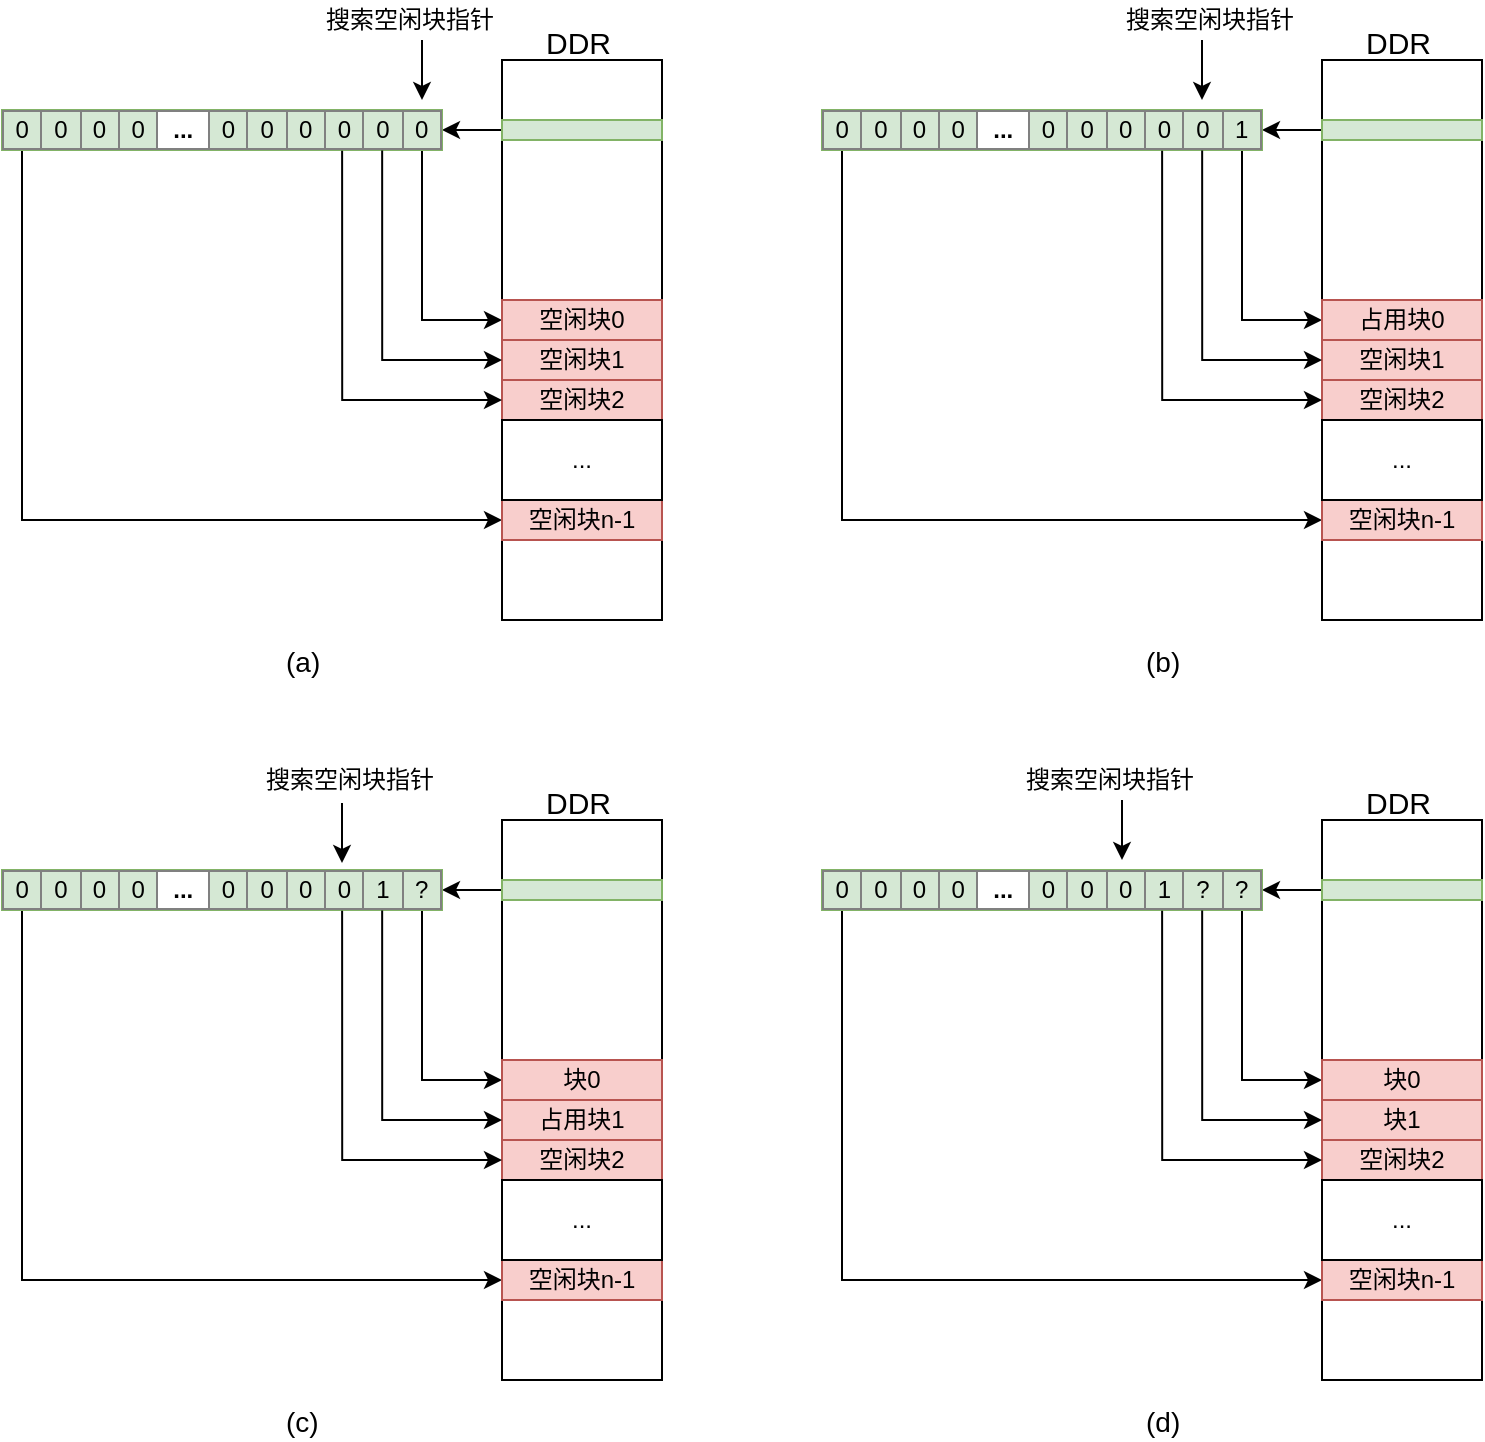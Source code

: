 <mxfile version="12.2.2" type="device" pages="1"><diagram id="cX0UxObZfCCzXcBes0U5" name="Page-1"><mxGraphModel dx="1261" dy="933" grid="1" gridSize="10" guides="1" tooltips="1" connect="1" arrows="1" fold="1" page="1" pageScale="1" pageWidth="827" pageHeight="1169" math="0" shadow="0"><root><mxCell id="0"/><mxCell id="1" parent="0"/><mxCell id="hi5CJ2Xyyd6QmWiaBLio-1" value="" style="rounded=0;whiteSpace=wrap;html=1;" vertex="1" parent="1"><mxGeometry x="280" y="960" width="80" height="280" as="geometry"/></mxCell><mxCell id="hi5CJ2Xyyd6QmWiaBLio-2" value="&lt;font style=&quot;font-size: 15px&quot;&gt;DDR&lt;/font&gt;" style="text;html=1;resizable=0;points=[];autosize=1;align=left;verticalAlign=top;spacingTop=-4;" vertex="1" parent="1"><mxGeometry x="300" y="940" width="50" height="20" as="geometry"/></mxCell><mxCell id="hi5CJ2Xyyd6QmWiaBLio-3" style="edgeStyle=orthogonalEdgeStyle;rounded=0;orthogonalLoop=1;jettySize=auto;html=1;entryX=1;entryY=0.5;entryDx=0;entryDy=0;" edge="1" parent="1" source="hi5CJ2Xyyd6QmWiaBLio-4" target="hi5CJ2Xyyd6QmWiaBLio-7"><mxGeometry relative="1" as="geometry"><Array as="points"><mxPoint x="260" y="995"/><mxPoint x="260" y="995"/></Array></mxGeometry></mxCell><mxCell id="hi5CJ2Xyyd6QmWiaBLio-4" value="" style="rounded=0;whiteSpace=wrap;html=1;fillColor=#d5e8d4;strokeColor=#82b366;" vertex="1" parent="1"><mxGeometry x="280" y="990" width="80" height="10" as="geometry"/></mxCell><mxCell id="hi5CJ2Xyyd6QmWiaBLio-5" style="edgeStyle=orthogonalEdgeStyle;rounded=0;orthogonalLoop=1;jettySize=auto;html=1;entryX=0;entryY=0.5;entryDx=0;entryDy=0;" edge="1" parent="1" source="hi5CJ2Xyyd6QmWiaBLio-7" target="hi5CJ2Xyyd6QmWiaBLio-8"><mxGeometry relative="1" as="geometry"><Array as="points"><mxPoint x="240" y="1090"/></Array></mxGeometry></mxCell><mxCell id="hi5CJ2Xyyd6QmWiaBLio-6" style="edgeStyle=orthogonalEdgeStyle;rounded=0;orthogonalLoop=1;jettySize=auto;html=1;entryX=0;entryY=0.5;entryDx=0;entryDy=0;" edge="1" parent="1" source="hi5CJ2Xyyd6QmWiaBLio-7" target="hi5CJ2Xyyd6QmWiaBLio-11"><mxGeometry relative="1" as="geometry"><mxPoint x="170" y="1170" as="targetPoint"/><Array as="points"><mxPoint x="40" y="1190"/></Array></mxGeometry></mxCell><mxCell id="hi5CJ2Xyyd6QmWiaBLio-7" value="&lt;table border=&quot;1&quot; width=&quot;100%&quot; style=&quot;width: 100% ; height: 100% ; border-collapse: collapse&quot;&gt;&lt;tbody&gt;&lt;tr&gt;&lt;td align=&quot;center&quot;&gt;0&lt;/td&gt;&lt;td style=&quot;text-align: center&quot;&gt;0&lt;/td&gt;&lt;td style=&quot;text-align: center&quot;&gt;0&lt;/td&gt;&lt;td style=&quot;text-align: center&quot;&gt;0&lt;/td&gt;&lt;td style=&quot;text-align: center ; background-color: rgb(255 , 255 , 255)&quot;&gt;&lt;b&gt;...&lt;/b&gt;&lt;/td&gt;&lt;td style=&quot;text-align: center&quot;&gt;0&lt;/td&gt;&lt;td style=&quot;text-align: center&quot;&gt;0&lt;/td&gt;&lt;td style=&quot;text-align: center&quot;&gt;0&lt;/td&gt;&lt;td style=&quot;text-align: center&quot;&gt;0&lt;/td&gt;&lt;td style=&quot;text-align: center&quot;&gt;0&lt;/td&gt;&lt;td align=&quot;center&quot;&gt;0&lt;/td&gt;&lt;/tr&gt;&lt;/tbody&gt;&lt;/table&gt;" style="text;html=1;strokeColor=#82b366;fillColor=#d5e8d4;overflow=fill;" vertex="1" parent="1"><mxGeometry x="30" y="985" width="220" height="20" as="geometry"/></mxCell><mxCell id="hi5CJ2Xyyd6QmWiaBLio-8" value="空闲块0" style="rounded=0;whiteSpace=wrap;html=1;fillColor=#f8cecc;strokeColor=#b85450;" vertex="1" parent="1"><mxGeometry x="280" y="1080" width="80" height="20" as="geometry"/></mxCell><mxCell id="hi5CJ2Xyyd6QmWiaBLio-9" value="空闲块1" style="rounded=0;whiteSpace=wrap;html=1;fillColor=#f8cecc;strokeColor=#b85450;" vertex="1" parent="1"><mxGeometry x="280" y="1100" width="80" height="20" as="geometry"/></mxCell><mxCell id="hi5CJ2Xyyd6QmWiaBLio-10" value="空闲块2" style="rounded=0;whiteSpace=wrap;html=1;fillColor=#f8cecc;strokeColor=#b85450;" vertex="1" parent="1"><mxGeometry x="280" y="1120" width="80" height="20" as="geometry"/></mxCell><mxCell id="hi5CJ2Xyyd6QmWiaBLio-11" value="空闲块n-1" style="rounded=0;whiteSpace=wrap;html=1;fillColor=#f8cecc;strokeColor=#b85450;" vertex="1" parent="1"><mxGeometry x="280" y="1180" width="80" height="20" as="geometry"/></mxCell><mxCell id="hi5CJ2Xyyd6QmWiaBLio-12" value="..." style="rounded=0;whiteSpace=wrap;html=1;" vertex="1" parent="1"><mxGeometry x="280" y="1140" width="80" height="40" as="geometry"/></mxCell><mxCell id="hi5CJ2Xyyd6QmWiaBLio-13" style="edgeStyle=orthogonalEdgeStyle;rounded=0;orthogonalLoop=1;jettySize=auto;html=1;entryX=0;entryY=0.5;entryDx=0;entryDy=0;exitX=0.864;exitY=1.014;exitDx=0;exitDy=0;exitPerimeter=0;" edge="1" parent="1" target="hi5CJ2Xyyd6QmWiaBLio-9" source="hi5CJ2Xyyd6QmWiaBLio-7"><mxGeometry relative="1" as="geometry"><mxPoint x="220" y="1010" as="sourcePoint"/><mxPoint x="260" y="1090.095" as="targetPoint"/><Array as="points"><mxPoint x="220" y="1110"/></Array></mxGeometry></mxCell><mxCell id="hi5CJ2Xyyd6QmWiaBLio-14" style="edgeStyle=orthogonalEdgeStyle;rounded=0;orthogonalLoop=1;jettySize=auto;html=1;entryX=0;entryY=0.5;entryDx=0;entryDy=0;exitX=0.773;exitY=1.018;exitDx=0;exitDy=0;exitPerimeter=0;" edge="1" parent="1" target="hi5CJ2Xyyd6QmWiaBLio-10" source="hi5CJ2Xyyd6QmWiaBLio-7"><mxGeometry relative="1" as="geometry"><mxPoint x="200" y="1010" as="sourcePoint"/><mxPoint x="270" y="1130" as="targetPoint"/><Array as="points"><mxPoint x="200" y="1130"/></Array></mxGeometry></mxCell><mxCell id="hi5CJ2Xyyd6QmWiaBLio-19" value="" style="endArrow=classic;html=1;" edge="1" parent="1"><mxGeometry width="50" height="50" relative="1" as="geometry"><mxPoint x="240" y="950" as="sourcePoint"/><mxPoint x="240" y="980" as="targetPoint"/></mxGeometry></mxCell><mxCell id="hi5CJ2Xyyd6QmWiaBLio-20" value="搜索空闲块指针" style="text;html=1;resizable=0;points=[];autosize=1;align=left;verticalAlign=top;spacingTop=-4;" vertex="1" parent="1"><mxGeometry x="190" y="930" width="100" height="20" as="geometry"/></mxCell><mxCell id="hi5CJ2Xyyd6QmWiaBLio-22" value="&lt;font style=&quot;font-size: 14px&quot;&gt;(a)&lt;/font&gt;" style="text;html=1;resizable=0;points=[];autosize=1;align=left;verticalAlign=top;spacingTop=-4;" vertex="1" parent="1"><mxGeometry x="170" y="1250" width="30" height="20" as="geometry"/></mxCell><mxCell id="hi5CJ2Xyyd6QmWiaBLio-23" value="" style="rounded=0;whiteSpace=wrap;html=1;" vertex="1" parent="1"><mxGeometry x="690" y="960" width="80" height="280" as="geometry"/></mxCell><mxCell id="hi5CJ2Xyyd6QmWiaBLio-24" value="&lt;font style=&quot;font-size: 15px&quot;&gt;DDR&lt;/font&gt;" style="text;html=1;resizable=0;points=[];autosize=1;align=left;verticalAlign=top;spacingTop=-4;" vertex="1" parent="1"><mxGeometry x="710" y="940" width="50" height="20" as="geometry"/></mxCell><mxCell id="hi5CJ2Xyyd6QmWiaBLio-25" style="edgeStyle=orthogonalEdgeStyle;rounded=0;orthogonalLoop=1;jettySize=auto;html=1;entryX=1;entryY=0.5;entryDx=0;entryDy=0;" edge="1" source="hi5CJ2Xyyd6QmWiaBLio-26" target="hi5CJ2Xyyd6QmWiaBLio-29" parent="1"><mxGeometry relative="1" as="geometry"><Array as="points"><mxPoint x="670" y="995"/><mxPoint x="670" y="995"/></Array></mxGeometry></mxCell><mxCell id="hi5CJ2Xyyd6QmWiaBLio-26" value="" style="rounded=0;whiteSpace=wrap;html=1;fillColor=#d5e8d4;strokeColor=#82b366;" vertex="1" parent="1"><mxGeometry x="690" y="990" width="80" height="10" as="geometry"/></mxCell><mxCell id="hi5CJ2Xyyd6QmWiaBLio-27" style="edgeStyle=orthogonalEdgeStyle;rounded=0;orthogonalLoop=1;jettySize=auto;html=1;entryX=0;entryY=0.5;entryDx=0;entryDy=0;" edge="1" source="hi5CJ2Xyyd6QmWiaBLio-29" target="hi5CJ2Xyyd6QmWiaBLio-30" parent="1"><mxGeometry relative="1" as="geometry"><Array as="points"><mxPoint x="650" y="1090"/></Array></mxGeometry></mxCell><mxCell id="hi5CJ2Xyyd6QmWiaBLio-28" style="edgeStyle=orthogonalEdgeStyle;rounded=0;orthogonalLoop=1;jettySize=auto;html=1;entryX=0;entryY=0.5;entryDx=0;entryDy=0;" edge="1" source="hi5CJ2Xyyd6QmWiaBLio-29" target="hi5CJ2Xyyd6QmWiaBLio-33" parent="1"><mxGeometry relative="1" as="geometry"><mxPoint x="580" y="1170" as="targetPoint"/><Array as="points"><mxPoint x="450" y="1190"/></Array></mxGeometry></mxCell><mxCell id="hi5CJ2Xyyd6QmWiaBLio-29" value="&lt;table border=&quot;1&quot; width=&quot;100%&quot; style=&quot;width: 100% ; height: 100% ; border-collapse: collapse&quot;&gt;&lt;tbody&gt;&lt;tr&gt;&lt;td align=&quot;center&quot;&gt;0&lt;/td&gt;&lt;td style=&quot;text-align: center&quot;&gt;0&lt;/td&gt;&lt;td style=&quot;text-align: center&quot;&gt;0&lt;/td&gt;&lt;td style=&quot;text-align: center&quot;&gt;0&lt;/td&gt;&lt;td style=&quot;text-align: center ; background-color: rgb(255 , 255 , 255)&quot;&gt;&lt;b&gt;...&lt;/b&gt;&lt;/td&gt;&lt;td style=&quot;text-align: center&quot;&gt;0&lt;/td&gt;&lt;td style=&quot;text-align: center&quot;&gt;0&lt;/td&gt;&lt;td style=&quot;text-align: center&quot;&gt;0&lt;/td&gt;&lt;td style=&quot;text-align: center&quot;&gt;0&lt;/td&gt;&lt;td style=&quot;text-align: center&quot;&gt;0&lt;/td&gt;&lt;td align=&quot;center&quot;&gt;1&lt;/td&gt;&lt;/tr&gt;&lt;/tbody&gt;&lt;/table&gt;" style="text;html=1;strokeColor=#82b366;fillColor=#d5e8d4;overflow=fill;" vertex="1" parent="1"><mxGeometry x="440" y="985" width="220" height="20" as="geometry"/></mxCell><mxCell id="hi5CJ2Xyyd6QmWiaBLio-30" value="占用块0" style="rounded=0;whiteSpace=wrap;html=1;fillColor=#f8cecc;strokeColor=#b85450;" vertex="1" parent="1"><mxGeometry x="690" y="1080" width="80" height="20" as="geometry"/></mxCell><mxCell id="hi5CJ2Xyyd6QmWiaBLio-31" value="空闲块1" style="rounded=0;whiteSpace=wrap;html=1;fillColor=#f8cecc;strokeColor=#b85450;" vertex="1" parent="1"><mxGeometry x="690" y="1100" width="80" height="20" as="geometry"/></mxCell><mxCell id="hi5CJ2Xyyd6QmWiaBLio-32" value="空闲块2" style="rounded=0;whiteSpace=wrap;html=1;fillColor=#f8cecc;strokeColor=#b85450;" vertex="1" parent="1"><mxGeometry x="690" y="1120" width="80" height="20" as="geometry"/></mxCell><mxCell id="hi5CJ2Xyyd6QmWiaBLio-33" value="空闲块n-1" style="rounded=0;whiteSpace=wrap;html=1;fillColor=#f8cecc;strokeColor=#b85450;" vertex="1" parent="1"><mxGeometry x="690" y="1180" width="80" height="20" as="geometry"/></mxCell><mxCell id="hi5CJ2Xyyd6QmWiaBLio-34" value="..." style="rounded=0;whiteSpace=wrap;html=1;" vertex="1" parent="1"><mxGeometry x="690" y="1140" width="80" height="40" as="geometry"/></mxCell><mxCell id="hi5CJ2Xyyd6QmWiaBLio-35" style="edgeStyle=orthogonalEdgeStyle;rounded=0;orthogonalLoop=1;jettySize=auto;html=1;entryX=0;entryY=0.5;entryDx=0;entryDy=0;exitX=0.864;exitY=1.014;exitDx=0;exitDy=0;exitPerimeter=0;" edge="1" source="hi5CJ2Xyyd6QmWiaBLio-29" target="hi5CJ2Xyyd6QmWiaBLio-31" parent="1"><mxGeometry relative="1" as="geometry"><mxPoint x="630" y="1010" as="sourcePoint"/><mxPoint x="670" y="1090.095" as="targetPoint"/><Array as="points"><mxPoint x="630" y="1110"/></Array></mxGeometry></mxCell><mxCell id="hi5CJ2Xyyd6QmWiaBLio-36" style="edgeStyle=orthogonalEdgeStyle;rounded=0;orthogonalLoop=1;jettySize=auto;html=1;entryX=0;entryY=0.5;entryDx=0;entryDy=0;exitX=0.773;exitY=1.018;exitDx=0;exitDy=0;exitPerimeter=0;" edge="1" source="hi5CJ2Xyyd6QmWiaBLio-29" target="hi5CJ2Xyyd6QmWiaBLio-32" parent="1"><mxGeometry relative="1" as="geometry"><mxPoint x="610" y="1010" as="sourcePoint"/><mxPoint x="680" y="1130" as="targetPoint"/><Array as="points"><mxPoint x="610" y="1130"/></Array></mxGeometry></mxCell><mxCell id="hi5CJ2Xyyd6QmWiaBLio-37" value="" style="endArrow=classic;html=1;" edge="1" parent="1"><mxGeometry width="50" height="50" relative="1" as="geometry"><mxPoint x="630" y="950" as="sourcePoint"/><mxPoint x="630" y="980" as="targetPoint"/></mxGeometry></mxCell><mxCell id="hi5CJ2Xyyd6QmWiaBLio-38" value="搜索空闲块指针" style="text;html=1;resizable=0;points=[];autosize=1;align=left;verticalAlign=top;spacingTop=-4;" vertex="1" parent="1"><mxGeometry x="590" y="930" width="100" height="20" as="geometry"/></mxCell><mxCell id="hi5CJ2Xyyd6QmWiaBLio-73" value="" style="rounded=0;whiteSpace=wrap;html=1;" vertex="1" parent="1"><mxGeometry x="280" y="1340" width="80" height="280" as="geometry"/></mxCell><mxCell id="hi5CJ2Xyyd6QmWiaBLio-74" value="&lt;font style=&quot;font-size: 15px&quot;&gt;DDR&lt;/font&gt;" style="text;html=1;resizable=0;points=[];autosize=1;align=left;verticalAlign=top;spacingTop=-4;" vertex="1" parent="1"><mxGeometry x="300" y="1320" width="50" height="20" as="geometry"/></mxCell><mxCell id="hi5CJ2Xyyd6QmWiaBLio-75" style="edgeStyle=orthogonalEdgeStyle;rounded=0;orthogonalLoop=1;jettySize=auto;html=1;entryX=1;entryY=0.5;entryDx=0;entryDy=0;" edge="1" source="hi5CJ2Xyyd6QmWiaBLio-76" target="hi5CJ2Xyyd6QmWiaBLio-79" parent="1"><mxGeometry relative="1" as="geometry"><Array as="points"><mxPoint x="260" y="1375"/><mxPoint x="260" y="1375"/></Array></mxGeometry></mxCell><mxCell id="hi5CJ2Xyyd6QmWiaBLio-76" value="" style="rounded=0;whiteSpace=wrap;html=1;fillColor=#d5e8d4;strokeColor=#82b366;" vertex="1" parent="1"><mxGeometry x="280" y="1370" width="80" height="10" as="geometry"/></mxCell><mxCell id="hi5CJ2Xyyd6QmWiaBLio-77" style="edgeStyle=orthogonalEdgeStyle;rounded=0;orthogonalLoop=1;jettySize=auto;html=1;entryX=0;entryY=0.5;entryDx=0;entryDy=0;" edge="1" source="hi5CJ2Xyyd6QmWiaBLio-79" target="hi5CJ2Xyyd6QmWiaBLio-80" parent="1"><mxGeometry relative="1" as="geometry"><Array as="points"><mxPoint x="240" y="1470"/></Array></mxGeometry></mxCell><mxCell id="hi5CJ2Xyyd6QmWiaBLio-78" style="edgeStyle=orthogonalEdgeStyle;rounded=0;orthogonalLoop=1;jettySize=auto;html=1;entryX=0;entryY=0.5;entryDx=0;entryDy=0;" edge="1" source="hi5CJ2Xyyd6QmWiaBLio-79" target="hi5CJ2Xyyd6QmWiaBLio-83" parent="1"><mxGeometry relative="1" as="geometry"><mxPoint x="170" y="1550" as="targetPoint"/><Array as="points"><mxPoint x="40" y="1570"/></Array></mxGeometry></mxCell><mxCell id="hi5CJ2Xyyd6QmWiaBLio-79" value="&lt;table border=&quot;1&quot; width=&quot;100%&quot; style=&quot;width: 100% ; height: 100% ; border-collapse: collapse&quot;&gt;&lt;tbody&gt;&lt;tr&gt;&lt;td align=&quot;center&quot;&gt;0&lt;/td&gt;&lt;td style=&quot;text-align: center&quot;&gt;0&lt;/td&gt;&lt;td style=&quot;text-align: center&quot;&gt;0&lt;/td&gt;&lt;td style=&quot;text-align: center&quot;&gt;0&lt;/td&gt;&lt;td style=&quot;text-align: center ; background-color: rgb(255 , 255 , 255)&quot;&gt;&lt;b&gt;...&lt;/b&gt;&lt;/td&gt;&lt;td style=&quot;text-align: center&quot;&gt;0&lt;/td&gt;&lt;td style=&quot;text-align: center&quot;&gt;0&lt;/td&gt;&lt;td style=&quot;text-align: center&quot;&gt;0&lt;/td&gt;&lt;td style=&quot;text-align: center&quot;&gt;0&lt;/td&gt;&lt;td style=&quot;text-align: center&quot;&gt;1&lt;/td&gt;&lt;td align=&quot;center&quot;&gt;?&lt;/td&gt;&lt;/tr&gt;&lt;/tbody&gt;&lt;/table&gt;" style="text;html=1;strokeColor=#82b366;fillColor=#d5e8d4;overflow=fill;" vertex="1" parent="1"><mxGeometry x="30" y="1365" width="220" height="20" as="geometry"/></mxCell><mxCell id="hi5CJ2Xyyd6QmWiaBLio-80" value="块0" style="rounded=0;whiteSpace=wrap;html=1;fillColor=#f8cecc;strokeColor=#b85450;" vertex="1" parent="1"><mxGeometry x="280" y="1460" width="80" height="20" as="geometry"/></mxCell><mxCell id="hi5CJ2Xyyd6QmWiaBLio-81" value="占用块1" style="rounded=0;whiteSpace=wrap;html=1;fillColor=#f8cecc;strokeColor=#b85450;" vertex="1" parent="1"><mxGeometry x="280" y="1480" width="80" height="20" as="geometry"/></mxCell><mxCell id="hi5CJ2Xyyd6QmWiaBLio-82" value="空闲块2" style="rounded=0;whiteSpace=wrap;html=1;fillColor=#f8cecc;strokeColor=#b85450;" vertex="1" parent="1"><mxGeometry x="280" y="1500" width="80" height="20" as="geometry"/></mxCell><mxCell id="hi5CJ2Xyyd6QmWiaBLio-83" value="空闲块n-1" style="rounded=0;whiteSpace=wrap;html=1;fillColor=#f8cecc;strokeColor=#b85450;" vertex="1" parent="1"><mxGeometry x="280" y="1560" width="80" height="20" as="geometry"/></mxCell><mxCell id="hi5CJ2Xyyd6QmWiaBLio-84" value="..." style="rounded=0;whiteSpace=wrap;html=1;" vertex="1" parent="1"><mxGeometry x="280" y="1520" width="80" height="40" as="geometry"/></mxCell><mxCell id="hi5CJ2Xyyd6QmWiaBLio-85" style="edgeStyle=orthogonalEdgeStyle;rounded=0;orthogonalLoop=1;jettySize=auto;html=1;entryX=0;entryY=0.5;entryDx=0;entryDy=0;exitX=0.864;exitY=1.014;exitDx=0;exitDy=0;exitPerimeter=0;" edge="1" source="hi5CJ2Xyyd6QmWiaBLio-79" target="hi5CJ2Xyyd6QmWiaBLio-81" parent="1"><mxGeometry relative="1" as="geometry"><mxPoint x="220" y="1390" as="sourcePoint"/><mxPoint x="260" y="1470.095" as="targetPoint"/><Array as="points"><mxPoint x="220" y="1490"/></Array></mxGeometry></mxCell><mxCell id="hi5CJ2Xyyd6QmWiaBLio-86" style="edgeStyle=orthogonalEdgeStyle;rounded=0;orthogonalLoop=1;jettySize=auto;html=1;entryX=0;entryY=0.5;entryDx=0;entryDy=0;exitX=0.773;exitY=1.018;exitDx=0;exitDy=0;exitPerimeter=0;" edge="1" source="hi5CJ2Xyyd6QmWiaBLio-79" target="hi5CJ2Xyyd6QmWiaBLio-82" parent="1"><mxGeometry relative="1" as="geometry"><mxPoint x="200" y="1390" as="sourcePoint"/><mxPoint x="270" y="1510" as="targetPoint"/><Array as="points"><mxPoint x="200" y="1510"/></Array></mxGeometry></mxCell><mxCell id="hi5CJ2Xyyd6QmWiaBLio-87" value="" style="endArrow=classic;html=1;" edge="1" parent="1"><mxGeometry width="50" height="50" relative="1" as="geometry"><mxPoint x="200" y="1331.5" as="sourcePoint"/><mxPoint x="200" y="1361.5" as="targetPoint"/></mxGeometry></mxCell><mxCell id="hi5CJ2Xyyd6QmWiaBLio-88" value="搜索空闲块指针" style="text;html=1;resizable=0;points=[];autosize=1;align=left;verticalAlign=top;spacingTop=-4;" vertex="1" parent="1"><mxGeometry x="160" y="1310" width="100" height="20" as="geometry"/></mxCell><mxCell id="hi5CJ2Xyyd6QmWiaBLio-90" value="" style="rounded=0;whiteSpace=wrap;html=1;" vertex="1" parent="1"><mxGeometry x="690" y="1340" width="80" height="280" as="geometry"/></mxCell><mxCell id="hi5CJ2Xyyd6QmWiaBLio-91" value="&lt;font style=&quot;font-size: 15px&quot;&gt;DDR&lt;/font&gt;" style="text;html=1;resizable=0;points=[];autosize=1;align=left;verticalAlign=top;spacingTop=-4;" vertex="1" parent="1"><mxGeometry x="710" y="1320" width="50" height="20" as="geometry"/></mxCell><mxCell id="hi5CJ2Xyyd6QmWiaBLio-92" style="edgeStyle=orthogonalEdgeStyle;rounded=0;orthogonalLoop=1;jettySize=auto;html=1;entryX=1;entryY=0.5;entryDx=0;entryDy=0;" edge="1" source="hi5CJ2Xyyd6QmWiaBLio-93" target="hi5CJ2Xyyd6QmWiaBLio-96" parent="1"><mxGeometry relative="1" as="geometry"><Array as="points"><mxPoint x="670" y="1375"/><mxPoint x="670" y="1375"/></Array></mxGeometry></mxCell><mxCell id="hi5CJ2Xyyd6QmWiaBLio-93" value="" style="rounded=0;whiteSpace=wrap;html=1;fillColor=#d5e8d4;strokeColor=#82b366;" vertex="1" parent="1"><mxGeometry x="690" y="1370" width="80" height="10" as="geometry"/></mxCell><mxCell id="hi5CJ2Xyyd6QmWiaBLio-94" style="edgeStyle=orthogonalEdgeStyle;rounded=0;orthogonalLoop=1;jettySize=auto;html=1;entryX=0;entryY=0.5;entryDx=0;entryDy=0;" edge="1" source="hi5CJ2Xyyd6QmWiaBLio-96" target="hi5CJ2Xyyd6QmWiaBLio-97" parent="1"><mxGeometry relative="1" as="geometry"><Array as="points"><mxPoint x="650" y="1470"/></Array></mxGeometry></mxCell><mxCell id="hi5CJ2Xyyd6QmWiaBLio-95" style="edgeStyle=orthogonalEdgeStyle;rounded=0;orthogonalLoop=1;jettySize=auto;html=1;entryX=0;entryY=0.5;entryDx=0;entryDy=0;" edge="1" source="hi5CJ2Xyyd6QmWiaBLio-96" target="hi5CJ2Xyyd6QmWiaBLio-100" parent="1"><mxGeometry relative="1" as="geometry"><mxPoint x="580" y="1550" as="targetPoint"/><Array as="points"><mxPoint x="450" y="1570"/></Array></mxGeometry></mxCell><mxCell id="hi5CJ2Xyyd6QmWiaBLio-96" value="&lt;table border=&quot;1&quot; width=&quot;100%&quot; style=&quot;width: 100% ; height: 100% ; border-collapse: collapse&quot;&gt;&lt;tbody&gt;&lt;tr&gt;&lt;td align=&quot;center&quot;&gt;0&lt;/td&gt;&lt;td style=&quot;text-align: center&quot;&gt;0&lt;/td&gt;&lt;td style=&quot;text-align: center&quot;&gt;0&lt;/td&gt;&lt;td style=&quot;text-align: center&quot;&gt;0&lt;/td&gt;&lt;td style=&quot;text-align: center ; background-color: rgb(255 , 255 , 255)&quot;&gt;&lt;b&gt;...&lt;/b&gt;&lt;/td&gt;&lt;td style=&quot;text-align: center&quot;&gt;0&lt;/td&gt;&lt;td style=&quot;text-align: center&quot;&gt;0&lt;/td&gt;&lt;td style=&quot;text-align: center&quot;&gt;0&lt;/td&gt;&lt;td style=&quot;text-align: center&quot;&gt;1&lt;/td&gt;&lt;td style=&quot;text-align: center&quot;&gt;?&lt;/td&gt;&lt;td align=&quot;center&quot;&gt;?&lt;/td&gt;&lt;/tr&gt;&lt;/tbody&gt;&lt;/table&gt;" style="text;html=1;strokeColor=#82b366;fillColor=#d5e8d4;overflow=fill;" vertex="1" parent="1"><mxGeometry x="440" y="1365" width="220" height="20" as="geometry"/></mxCell><mxCell id="hi5CJ2Xyyd6QmWiaBLio-97" value="块0" style="rounded=0;whiteSpace=wrap;html=1;fillColor=#f8cecc;strokeColor=#b85450;" vertex="1" parent="1"><mxGeometry x="690" y="1460" width="80" height="20" as="geometry"/></mxCell><mxCell id="hi5CJ2Xyyd6QmWiaBLio-98" value="块1" style="rounded=0;whiteSpace=wrap;html=1;fillColor=#f8cecc;strokeColor=#b85450;" vertex="1" parent="1"><mxGeometry x="690" y="1480" width="80" height="20" as="geometry"/></mxCell><mxCell id="hi5CJ2Xyyd6QmWiaBLio-99" value="空闲块2" style="rounded=0;whiteSpace=wrap;html=1;fillColor=#f8cecc;strokeColor=#b85450;" vertex="1" parent="1"><mxGeometry x="690" y="1500" width="80" height="20" as="geometry"/></mxCell><mxCell id="hi5CJ2Xyyd6QmWiaBLio-100" value="空闲块n-1" style="rounded=0;whiteSpace=wrap;html=1;fillColor=#f8cecc;strokeColor=#b85450;" vertex="1" parent="1"><mxGeometry x="690" y="1560" width="80" height="20" as="geometry"/></mxCell><mxCell id="hi5CJ2Xyyd6QmWiaBLio-101" value="..." style="rounded=0;whiteSpace=wrap;html=1;" vertex="1" parent="1"><mxGeometry x="690" y="1520" width="80" height="40" as="geometry"/></mxCell><mxCell id="hi5CJ2Xyyd6QmWiaBLio-102" style="edgeStyle=orthogonalEdgeStyle;rounded=0;orthogonalLoop=1;jettySize=auto;html=1;entryX=0;entryY=0.5;entryDx=0;entryDy=0;exitX=0.864;exitY=1.014;exitDx=0;exitDy=0;exitPerimeter=0;" edge="1" source="hi5CJ2Xyyd6QmWiaBLio-96" target="hi5CJ2Xyyd6QmWiaBLio-98" parent="1"><mxGeometry relative="1" as="geometry"><mxPoint x="630" y="1390" as="sourcePoint"/><mxPoint x="670" y="1470.095" as="targetPoint"/><Array as="points"><mxPoint x="630" y="1490"/></Array></mxGeometry></mxCell><mxCell id="hi5CJ2Xyyd6QmWiaBLio-103" style="edgeStyle=orthogonalEdgeStyle;rounded=0;orthogonalLoop=1;jettySize=auto;html=1;entryX=0;entryY=0.5;entryDx=0;entryDy=0;exitX=0.773;exitY=1.018;exitDx=0;exitDy=0;exitPerimeter=0;" edge="1" source="hi5CJ2Xyyd6QmWiaBLio-96" target="hi5CJ2Xyyd6QmWiaBLio-99" parent="1"><mxGeometry relative="1" as="geometry"><mxPoint x="610" y="1390" as="sourcePoint"/><mxPoint x="680" y="1510" as="targetPoint"/><Array as="points"><mxPoint x="610" y="1510"/></Array></mxGeometry></mxCell><mxCell id="hi5CJ2Xyyd6QmWiaBLio-104" value="" style="endArrow=classic;html=1;" edge="1" parent="1"><mxGeometry width="50" height="50" relative="1" as="geometry"><mxPoint x="590" y="1330" as="sourcePoint"/><mxPoint x="590" y="1360" as="targetPoint"/></mxGeometry></mxCell><mxCell id="hi5CJ2Xyyd6QmWiaBLio-105" value="搜索空闲块指针" style="text;html=1;resizable=0;points=[];autosize=1;align=left;verticalAlign=top;spacingTop=-4;" vertex="1" parent="1"><mxGeometry x="540" y="1310" width="100" height="20" as="geometry"/></mxCell><mxCell id="hi5CJ2Xyyd6QmWiaBLio-106" value="&lt;font style=&quot;font-size: 14px&quot;&gt;(b)&lt;/font&gt;" style="text;html=1;resizable=0;points=[];autosize=1;align=left;verticalAlign=top;spacingTop=-4;" vertex="1" parent="1"><mxGeometry x="600" y="1250" width="30" height="20" as="geometry"/></mxCell><mxCell id="hi5CJ2Xyyd6QmWiaBLio-107" value="&lt;font style=&quot;font-size: 14px&quot;&gt;(c)&lt;/font&gt;" style="text;html=1;resizable=0;points=[];autosize=1;align=left;verticalAlign=top;spacingTop=-4;" vertex="1" parent="1"><mxGeometry x="170" y="1630" width="30" height="20" as="geometry"/></mxCell><mxCell id="hi5CJ2Xyyd6QmWiaBLio-108" value="&lt;font style=&quot;font-size: 14px&quot;&gt;(d)&lt;/font&gt;" style="text;html=1;resizable=0;points=[];autosize=1;align=left;verticalAlign=top;spacingTop=-4;" vertex="1" parent="1"><mxGeometry x="600" y="1630" width="30" height="20" as="geometry"/></mxCell></root></mxGraphModel></diagram></mxfile>